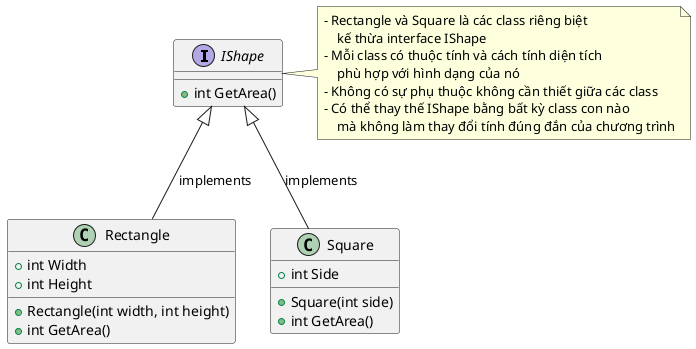 @startuml

interface IShape {
    +int GetArea()
}

class Rectangle {
    +int Width
    +int Height 
    +Rectangle(int width, int height)
    +int GetArea()
}

class Square {
    +int Side
    +Square(int side)
    +int GetArea()
}

' Relations between classes
IShape <|-- Rectangle : implements
IShape <|-- Square : implements

note right of IShape
- Rectangle và Square là các class riêng biệt
    kế thừa interface IShape
- Mỗi class có thuộc tính và cách tính diện tích 
    phù hợp với hình dạng của nó
- Không có sự phụ thuộc không cần thiết giữa các class
- Có thể thay thế IShape bằng bất kỳ class con nào
    mà không làm thay đổi tính đúng đắn của chương trình
endnote

@enduml